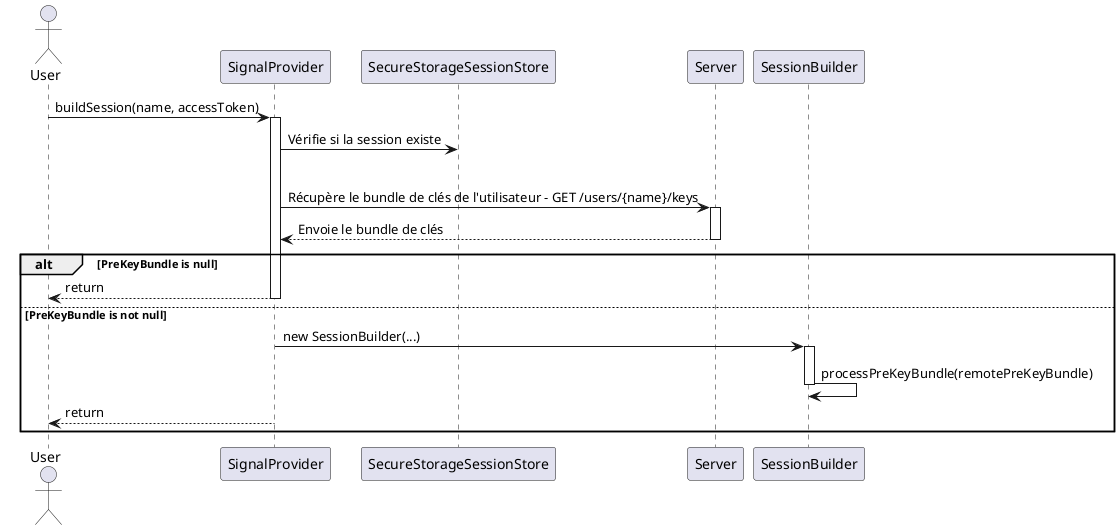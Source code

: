 @startuml build_session
actor User
participant SignalProvider
participant SecureStorageSessionStore
participant Server
participant SessionBuilder

User -> SignalProvider: buildSession(name, accessToken)
activate SignalProvider
SignalProvider -> SecureStorageSessionStore: Vérifie si la session existe
alt La session n'existe pas
  SignalProvider -> Server: Récupère le bundle de clés de l'utilisateur - GET /users/{name}/keys
  activate Server
  Server --> SignalProvider: Envoie le bundle de clés
  deactivate Server
  alt PreKeyBundle is null
    SignalProvider --> User: return
    deactivate SignalProvider
  else PreKeyBundle is not null
    SignalProvider -> SessionBuilder: new SessionBuilder(...)
    activate SessionBuilder
    SessionBuilder -> SessionBuilder: processPreKeyBundle(remotePreKeyBundle)
    deactivate SessionBuilder
    SignalProvider --> User: return
    deactivate SignalProvider
end
@enduml
